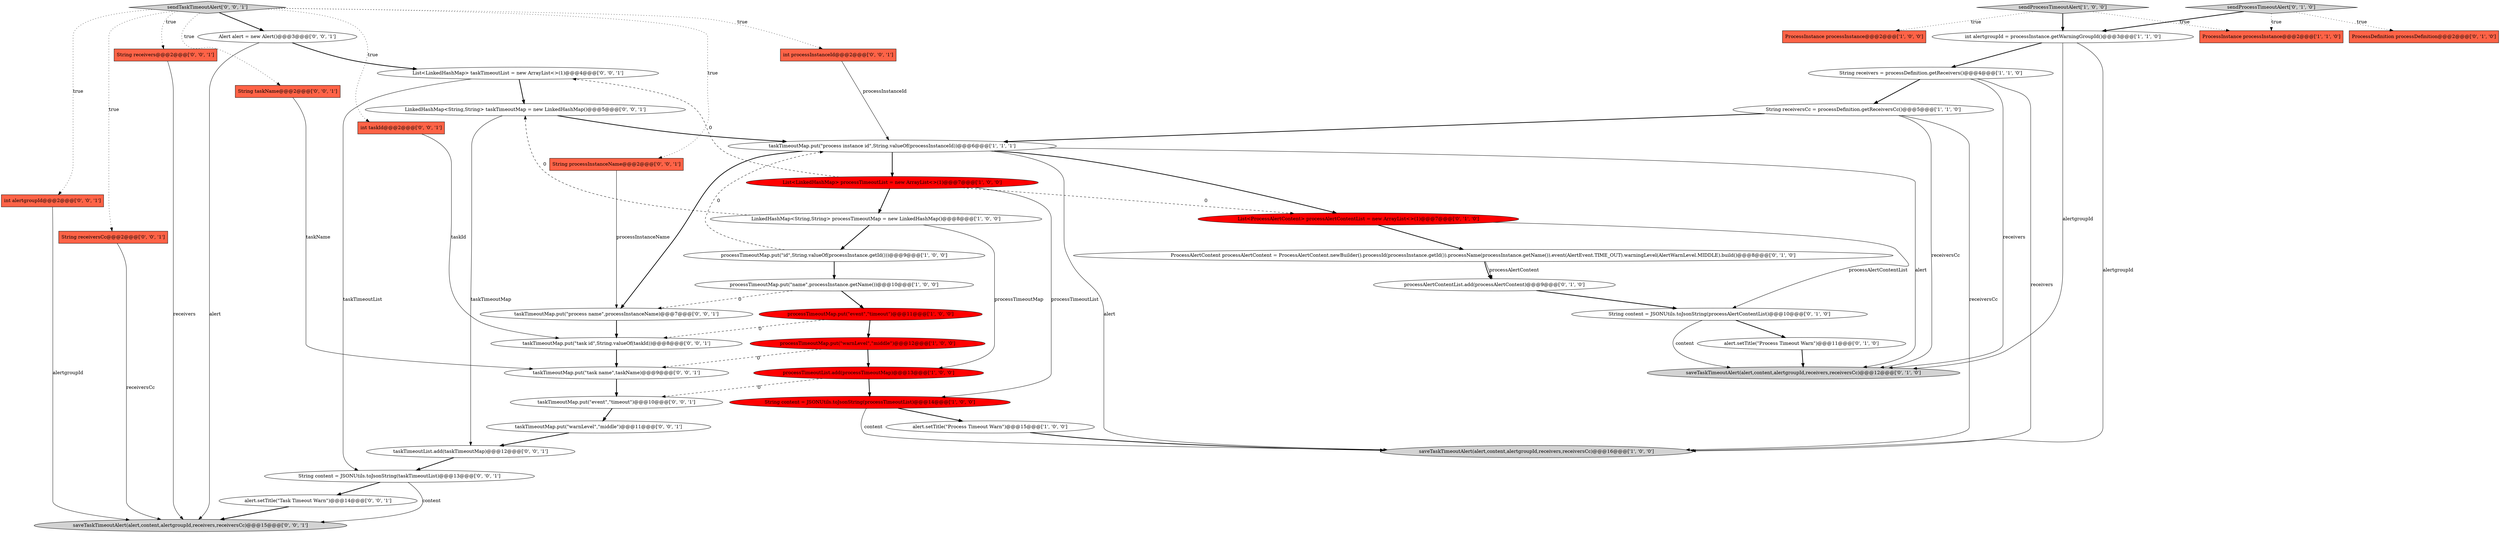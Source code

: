 digraph {
13 [style = filled, label = "processTimeoutMap.put(\"name\",processInstance.getName())@@@10@@@['1', '0', '0']", fillcolor = white, shape = ellipse image = "AAA0AAABBB1BBB"];
4 [style = filled, label = "processTimeoutMap.put(\"event\",\"timeout\")@@@11@@@['1', '0', '0']", fillcolor = red, shape = ellipse image = "AAA1AAABBB1BBB"];
39 [style = filled, label = "taskTimeoutMap.put(\"warnLevel\",\"middle\")@@@11@@@['0', '0', '1']", fillcolor = white, shape = ellipse image = "AAA0AAABBB3BBB"];
11 [style = filled, label = "sendProcessTimeoutAlert['1', '0', '0']", fillcolor = lightgray, shape = diamond image = "AAA0AAABBB1BBB"];
41 [style = filled, label = "saveTaskTimeoutAlert(alert,content,alertgroupId,receivers,receiversCc)@@@15@@@['0', '0', '1']", fillcolor = lightgray, shape = ellipse image = "AAA0AAABBB3BBB"];
14 [style = filled, label = "String receiversCc = processDefinition.getReceiversCc()@@@5@@@['1', '1', '0']", fillcolor = white, shape = ellipse image = "AAA0AAABBB1BBB"];
43 [style = filled, label = "taskTimeoutMap.put(\"event\",\"timeout\")@@@10@@@['0', '0', '1']", fillcolor = white, shape = ellipse image = "AAA0AAABBB3BBB"];
5 [style = filled, label = "String receivers = processDefinition.getReceivers()@@@4@@@['1', '1', '0']", fillcolor = white, shape = ellipse image = "AAA0AAABBB1BBB"];
10 [style = filled, label = "processTimeoutList.add(processTimeoutMap)@@@13@@@['1', '0', '0']", fillcolor = red, shape = ellipse image = "AAA1AAABBB1BBB"];
17 [style = filled, label = "alert.setTitle(\"Process Timeout Warn\")@@@11@@@['0', '1', '0']", fillcolor = white, shape = ellipse image = "AAA0AAABBB2BBB"];
2 [style = filled, label = "ProcessInstance processInstance@@@2@@@['1', '0', '0']", fillcolor = tomato, shape = box image = "AAA0AAABBB1BBB"];
20 [style = filled, label = "saveTaskTimeoutAlert(alert,content,alertgroupId,receivers,receiversCc)@@@12@@@['0', '1', '0']", fillcolor = lightgray, shape = ellipse image = "AAA0AAABBB2BBB"];
18 [style = filled, label = "ProcessAlertContent processAlertContent = ProcessAlertContent.newBuilder().processId(processInstance.getId()).processName(processInstance.getName()).event(AlertEvent.TIME_OUT).warningLevel(AlertWarnLevel.MIDDLE).build()@@@8@@@['0', '1', '0']", fillcolor = white, shape = ellipse image = "AAA0AAABBB2BBB"];
21 [style = filled, label = "sendProcessTimeoutAlert['0', '1', '0']", fillcolor = lightgray, shape = diamond image = "AAA0AAABBB2BBB"];
37 [style = filled, label = "taskTimeoutList.add(taskTimeoutMap)@@@12@@@['0', '0', '1']", fillcolor = white, shape = ellipse image = "AAA0AAABBB3BBB"];
12 [style = filled, label = "int alertgroupId = processInstance.getWarningGroupId()@@@3@@@['1', '1', '0']", fillcolor = white, shape = ellipse image = "AAA0AAABBB1BBB"];
42 [style = filled, label = "String receivers@@@2@@@['0', '0', '1']", fillcolor = tomato, shape = box image = "AAA0AAABBB3BBB"];
44 [style = filled, label = "Alert alert = new Alert()@@@3@@@['0', '0', '1']", fillcolor = white, shape = ellipse image = "AAA0AAABBB3BBB"];
31 [style = filled, label = "List<LinkedHashMap> taskTimeoutList = new ArrayList<>(1)@@@4@@@['0', '0', '1']", fillcolor = white, shape = ellipse image = "AAA0AAABBB3BBB"];
1 [style = filled, label = "processTimeoutMap.put(\"warnLevel\",\"middle\")@@@12@@@['1', '0', '0']", fillcolor = red, shape = ellipse image = "AAA1AAABBB1BBB"];
27 [style = filled, label = "alert.setTitle(\"Task Timeout Warn\")@@@14@@@['0', '0', '1']", fillcolor = white, shape = ellipse image = "AAA0AAABBB3BBB"];
36 [style = filled, label = "LinkedHashMap<String,String> taskTimeoutMap = new LinkedHashMap()@@@5@@@['0', '0', '1']", fillcolor = white, shape = ellipse image = "AAA0AAABBB3BBB"];
0 [style = filled, label = "taskTimeoutMap.put(\"process instance id\",String.valueOf(processInstanceId))@@@6@@@['1', '1', '1']", fillcolor = white, shape = ellipse image = "AAA0AAABBB1BBB"];
30 [style = filled, label = "taskTimeoutMap.put(\"task name\",taskName)@@@9@@@['0', '0', '1']", fillcolor = white, shape = ellipse image = "AAA0AAABBB3BBB"];
35 [style = filled, label = "int alertgroupId@@@2@@@['0', '0', '1']", fillcolor = tomato, shape = box image = "AAA0AAABBB3BBB"];
19 [style = filled, label = "ProcessDefinition processDefinition@@@2@@@['0', '1', '0']", fillcolor = tomato, shape = box image = "AAA0AAABBB2BBB"];
22 [style = filled, label = "processAlertContentList.add(processAlertContent)@@@9@@@['0', '1', '0']", fillcolor = white, shape = ellipse image = "AAA0AAABBB2BBB"];
7 [style = filled, label = "String content = JSONUtils.toJsonString(processTimeoutList)@@@14@@@['1', '0', '0']", fillcolor = red, shape = ellipse image = "AAA1AAABBB1BBB"];
15 [style = filled, label = "saveTaskTimeoutAlert(alert,content,alertgroupId,receivers,receiversCc)@@@16@@@['1', '0', '0']", fillcolor = lightgray, shape = ellipse image = "AAA0AAABBB1BBB"];
3 [style = filled, label = "List<LinkedHashMap> processTimeoutList = new ArrayList<>(1)@@@7@@@['1', '0', '0']", fillcolor = red, shape = ellipse image = "AAA1AAABBB1BBB"];
28 [style = filled, label = "String taskName@@@2@@@['0', '0', '1']", fillcolor = tomato, shape = box image = "AAA0AAABBB3BBB"];
6 [style = filled, label = "alert.setTitle(\"Process Timeout Warn\")@@@15@@@['1', '0', '0']", fillcolor = white, shape = ellipse image = "AAA0AAABBB1BBB"];
26 [style = filled, label = "String content = JSONUtils.toJsonString(taskTimeoutList)@@@13@@@['0', '0', '1']", fillcolor = white, shape = ellipse image = "AAA0AAABBB3BBB"];
9 [style = filled, label = "processTimeoutMap.put(\"id\",String.valueOf(processInstance.getId()))@@@9@@@['1', '0', '0']", fillcolor = white, shape = ellipse image = "AAA0AAABBB1BBB"];
8 [style = filled, label = "ProcessInstance processInstance@@@2@@@['1', '1', '0']", fillcolor = tomato, shape = box image = "AAA0AAABBB1BBB"];
33 [style = filled, label = "int processInstanceId@@@2@@@['0', '0', '1']", fillcolor = tomato, shape = box image = "AAA0AAABBB3BBB"];
40 [style = filled, label = "String processInstanceName@@@2@@@['0', '0', '1']", fillcolor = tomato, shape = box image = "AAA0AAABBB3BBB"];
24 [style = filled, label = "String content = JSONUtils.toJsonString(processAlertContentList)@@@10@@@['0', '1', '0']", fillcolor = white, shape = ellipse image = "AAA0AAABBB2BBB"];
29 [style = filled, label = "sendTaskTimeoutAlert['0', '0', '1']", fillcolor = lightgray, shape = diamond image = "AAA0AAABBB3BBB"];
34 [style = filled, label = "taskTimeoutMap.put(\"task id\",String.valueOf(taskId))@@@8@@@['0', '0', '1']", fillcolor = white, shape = ellipse image = "AAA0AAABBB3BBB"];
25 [style = filled, label = "taskTimeoutMap.put(\"process name\",processInstanceName)@@@7@@@['0', '0', '1']", fillcolor = white, shape = ellipse image = "AAA0AAABBB3BBB"];
32 [style = filled, label = "String receiversCc@@@2@@@['0', '0', '1']", fillcolor = tomato, shape = box image = "AAA0AAABBB3BBB"];
23 [style = filled, label = "List<ProcessAlertContent> processAlertContentList = new ArrayList<>(1)@@@7@@@['0', '1', '0']", fillcolor = red, shape = ellipse image = "AAA1AAABBB2BBB"];
38 [style = filled, label = "int taskId@@@2@@@['0', '0', '1']", fillcolor = tomato, shape = box image = "AAA0AAABBB3BBB"];
16 [style = filled, label = "LinkedHashMap<String,String> processTimeoutMap = new LinkedHashMap()@@@8@@@['1', '0', '0']", fillcolor = white, shape = ellipse image = "AAA0AAABBB1BBB"];
39->37 [style = bold, label=""];
0->3 [style = bold, label=""];
14->20 [style = solid, label="receiversCc"];
12->20 [style = solid, label="alertgroupId"];
38->34 [style = solid, label="taskId"];
12->5 [style = bold, label=""];
25->34 [style = bold, label=""];
40->25 [style = solid, label="processInstanceName"];
37->26 [style = bold, label=""];
3->31 [style = dashed, label="0"];
30->43 [style = bold, label=""];
16->10 [style = solid, label="processTimeoutMap"];
36->37 [style = solid, label="taskTimeoutMap"];
1->30 [style = dashed, label="0"];
24->20 [style = solid, label="content"];
21->8 [style = dotted, label="true"];
31->36 [style = bold, label=""];
29->38 [style = dotted, label="true"];
11->12 [style = bold, label=""];
29->40 [style = dotted, label="true"];
31->26 [style = solid, label="taskTimeoutList"];
5->14 [style = bold, label=""];
3->16 [style = bold, label=""];
13->25 [style = dashed, label="0"];
0->20 [style = solid, label="alert"];
0->15 [style = solid, label="alert"];
10->7 [style = bold, label=""];
34->30 [style = bold, label=""];
33->0 [style = solid, label="processInstanceId"];
6->15 [style = bold, label=""];
12->15 [style = solid, label="alertgroupId"];
21->12 [style = bold, label=""];
3->23 [style = dashed, label="0"];
26->27 [style = bold, label=""];
18->22 [style = solid, label="processAlertContent"];
11->2 [style = dotted, label="true"];
18->22 [style = bold, label=""];
36->0 [style = bold, label=""];
0->23 [style = bold, label=""];
14->0 [style = bold, label=""];
29->28 [style = dotted, label="true"];
4->34 [style = dashed, label="0"];
0->25 [style = bold, label=""];
26->41 [style = solid, label="content"];
3->7 [style = solid, label="processTimeoutList"];
32->41 [style = solid, label="receiversCc"];
35->41 [style = solid, label="alertgroupId"];
7->6 [style = bold, label=""];
24->17 [style = bold, label=""];
27->41 [style = bold, label=""];
5->15 [style = solid, label="receivers"];
21->19 [style = dotted, label="true"];
44->31 [style = bold, label=""];
28->30 [style = solid, label="taskName"];
9->13 [style = bold, label=""];
29->44 [style = bold, label=""];
29->42 [style = dotted, label="true"];
23->24 [style = solid, label="processAlertContentList"];
11->8 [style = dotted, label="true"];
16->36 [style = dashed, label="0"];
4->1 [style = bold, label=""];
29->33 [style = dotted, label="true"];
10->43 [style = dashed, label="0"];
22->24 [style = bold, label=""];
9->0 [style = dashed, label="0"];
1->10 [style = bold, label=""];
43->39 [style = bold, label=""];
42->41 [style = solid, label="receivers"];
5->20 [style = solid, label="receivers"];
44->41 [style = solid, label="alert"];
23->18 [style = bold, label=""];
16->9 [style = bold, label=""];
29->35 [style = dotted, label="true"];
7->15 [style = solid, label="content"];
29->32 [style = dotted, label="true"];
17->20 [style = bold, label=""];
13->4 [style = bold, label=""];
14->15 [style = solid, label="receiversCc"];
}

